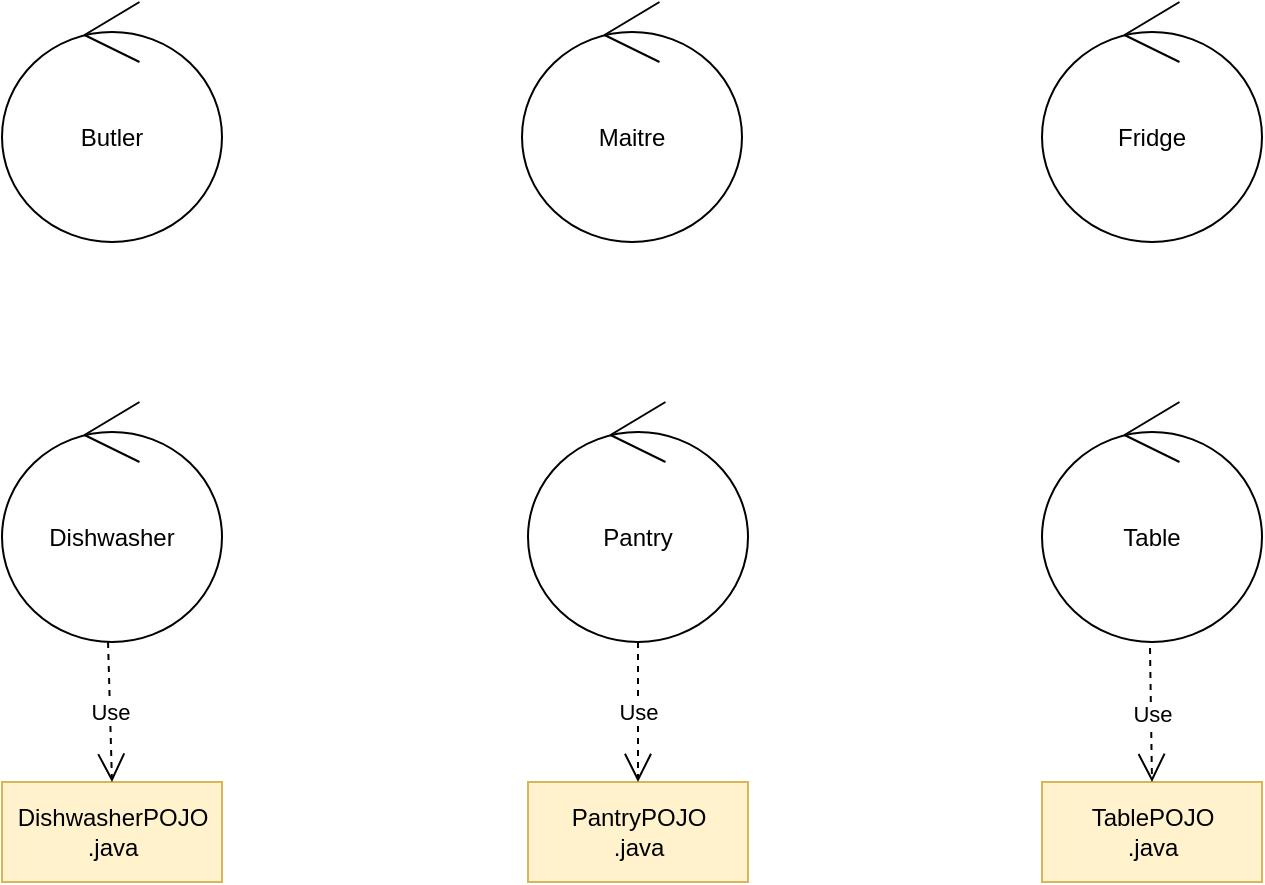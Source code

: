 <mxfile version="11.3.0" type="device" pages="1"><diagram id="BgPZxljyA0egd9ul26U_" name="Page-1"><mxGraphModel dx="854" dy="504" grid="1" gridSize="10" guides="1" tooltips="1" connect="1" arrows="1" fold="1" page="1" pageScale="1" pageWidth="827" pageHeight="1169" math="0" shadow="0"><root><mxCell id="0"/><mxCell id="1" parent="0"/><mxCell id="7sKURw09vnKHJkBKn32C-1" value="Butler" style="ellipse;shape=umlControl;whiteSpace=wrap;html=1;" vertex="1" parent="1"><mxGeometry x="40" y="80" width="110" height="120" as="geometry"/></mxCell><mxCell id="7sKURw09vnKHJkBKn32C-2" value="Maitre" style="ellipse;shape=umlControl;whiteSpace=wrap;html=1;" vertex="1" parent="1"><mxGeometry x="300" y="80" width="110" height="120" as="geometry"/></mxCell><mxCell id="7sKURw09vnKHJkBKn32C-3" value="Fridge" style="ellipse;shape=umlControl;whiteSpace=wrap;html=1;" vertex="1" parent="1"><mxGeometry x="560" y="80" width="110" height="120" as="geometry"/></mxCell><mxCell id="7sKURw09vnKHJkBKn32C-4" value="Pantry" style="ellipse;shape=umlControl;whiteSpace=wrap;html=1;" vertex="1" parent="1"><mxGeometry x="303" y="280" width="110" height="120" as="geometry"/></mxCell><mxCell id="7sKURw09vnKHJkBKn32C-5" value="Dishwasher" style="ellipse;shape=umlControl;whiteSpace=wrap;html=1;" vertex="1" parent="1"><mxGeometry x="40" y="280" width="110" height="120" as="geometry"/></mxCell><mxCell id="7sKURw09vnKHJkBKn32C-6" value="Table" style="ellipse;shape=umlControl;whiteSpace=wrap;html=1;" vertex="1" parent="1"><mxGeometry x="560" y="280" width="110" height="120" as="geometry"/></mxCell><mxCell id="7sKURw09vnKHJkBKn32C-7" value="DishwasherPOJO&lt;br&gt;.java" style="html=1;fillColor=#fff2cc;strokeColor=#d6b656;" vertex="1" parent="1"><mxGeometry x="40" y="470" width="110" height="50" as="geometry"/></mxCell><mxCell id="7sKURw09vnKHJkBKn32C-8" value="PantryPOJO&lt;br&gt;.java" style="html=1;fillColor=#fff2cc;strokeColor=#d6b656;" vertex="1" parent="1"><mxGeometry x="303" y="470" width="110" height="50" as="geometry"/></mxCell><mxCell id="7sKURw09vnKHJkBKn32C-9" value="TablePOJO&lt;br&gt;.java" style="html=1;fillColor=#fff2cc;strokeColor=#d6b656;" vertex="1" parent="1"><mxGeometry x="560" y="470" width="110" height="50" as="geometry"/></mxCell><mxCell id="7sKURw09vnKHJkBKn32C-10" value="Use" style="endArrow=open;endSize=12;dashed=1;html=1;exitX=0.482;exitY=1;exitDx=0;exitDy=0;exitPerimeter=0;entryX=0.5;entryY=0;entryDx=0;entryDy=0;" edge="1" parent="1" source="7sKURw09vnKHJkBKn32C-5" target="7sKURw09vnKHJkBKn32C-7"><mxGeometry width="160" relative="1" as="geometry"><mxPoint x="130" y="540" as="sourcePoint"/><mxPoint x="290" y="540" as="targetPoint"/></mxGeometry></mxCell><mxCell id="7sKURw09vnKHJkBKn32C-11" value="Use" style="endArrow=open;endSize=12;dashed=1;html=1;exitX=0.5;exitY=1;exitDx=0;exitDy=0;exitPerimeter=0;entryX=0.5;entryY=0;entryDx=0;entryDy=0;" edge="1" parent="1" source="7sKURw09vnKHJkBKn32C-4" target="7sKURw09vnKHJkBKn32C-8"><mxGeometry width="160" relative="1" as="geometry"><mxPoint x="103.02" y="410" as="sourcePoint"/><mxPoint x="108" y="480" as="targetPoint"/></mxGeometry></mxCell><mxCell id="7sKURw09vnKHJkBKn32C-12" value="Use" style="endArrow=open;endSize=12;dashed=1;html=1;exitX=0.491;exitY=1.025;exitDx=0;exitDy=0;exitPerimeter=0;entryX=0.5;entryY=0;entryDx=0;entryDy=0;" edge="1" parent="1" source="7sKURw09vnKHJkBKn32C-6" target="7sKURw09vnKHJkBKn32C-9"><mxGeometry width="160" relative="1" as="geometry"><mxPoint x="113.02" y="420" as="sourcePoint"/><mxPoint x="118" y="490" as="targetPoint"/></mxGeometry></mxCell></root></mxGraphModel></diagram></mxfile>